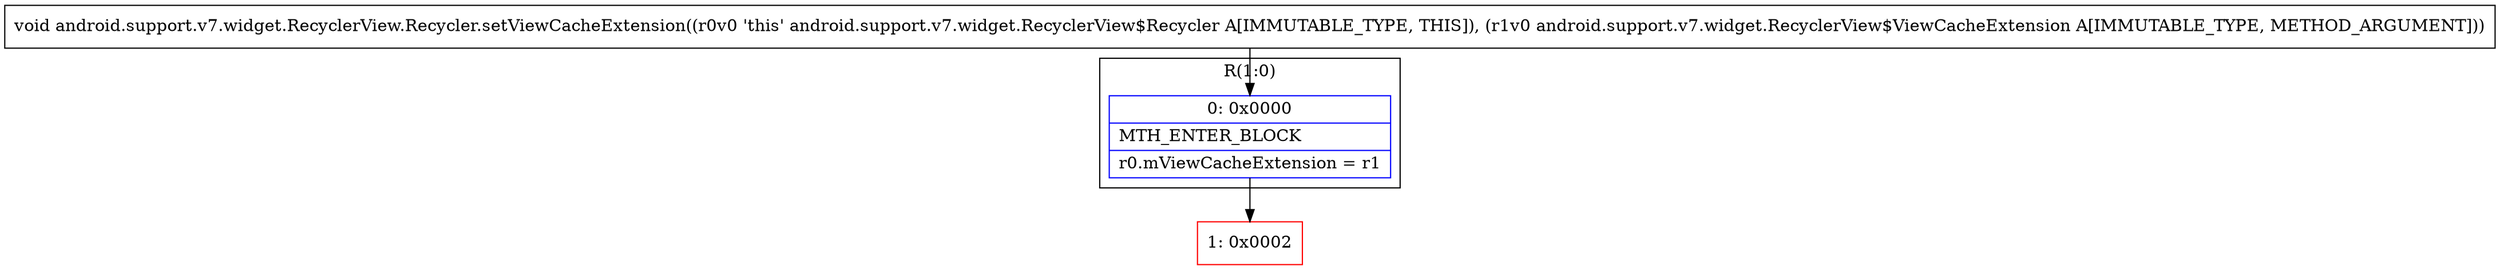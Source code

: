 digraph "CFG forandroid.support.v7.widget.RecyclerView.Recycler.setViewCacheExtension(Landroid\/support\/v7\/widget\/RecyclerView$ViewCacheExtension;)V" {
subgraph cluster_Region_1162422784 {
label = "R(1:0)";
node [shape=record,color=blue];
Node_0 [shape=record,label="{0\:\ 0x0000|MTH_ENTER_BLOCK\l|r0.mViewCacheExtension = r1\l}"];
}
Node_1 [shape=record,color=red,label="{1\:\ 0x0002}"];
MethodNode[shape=record,label="{void android.support.v7.widget.RecyclerView.Recycler.setViewCacheExtension((r0v0 'this' android.support.v7.widget.RecyclerView$Recycler A[IMMUTABLE_TYPE, THIS]), (r1v0 android.support.v7.widget.RecyclerView$ViewCacheExtension A[IMMUTABLE_TYPE, METHOD_ARGUMENT])) }"];
MethodNode -> Node_0;
Node_0 -> Node_1;
}


